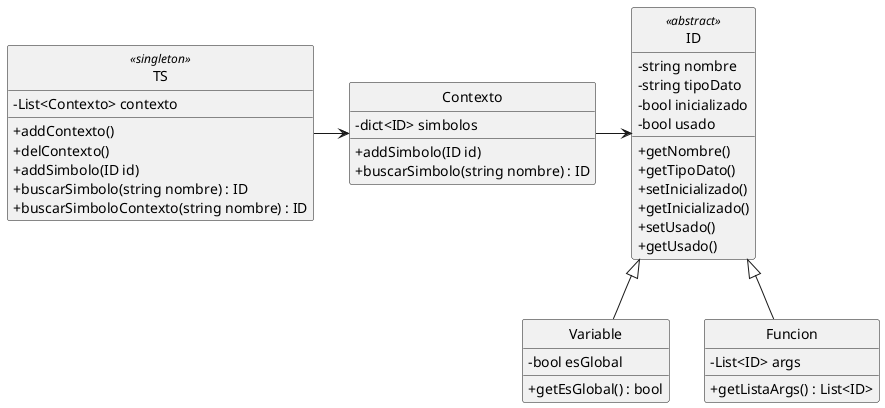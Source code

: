 @startuml TablaSimbolos

skinparam ClassAttributeIconSize 0
hide circle

class TS <<singleton>> {
    - List<Contexto> contexto
    + addContexto()
    + delContexto()
    + addSimbolo(ID id)
    + buscarSimbolo(string nombre) : ID
    + buscarSimboloContexto(string nombre) : ID
}

class Contexto {
    - dict<ID> simbolos
    + addSimbolo(ID id)
    + buscarSimbolo(string nombre) : ID
}

class ID <<abstract>> {
    - string nombre
    - string tipoDato
    - bool inicializado
    - bool usado
    + getNombre()
    + getTipoDato()
    + setInicializado()
    + getInicializado()
    + setUsado()
    + getUsado()
}

class Variable {
    - bool esGlobal
    + getEsGlobal() : bool
}

class Funcion {
    - List<ID> args
    + getListaArgs() : List<ID>
}

TS -right-> Contexto
Contexto -right-> ID
ID <|-- Variable
ID <|-- Funcion

@enduml